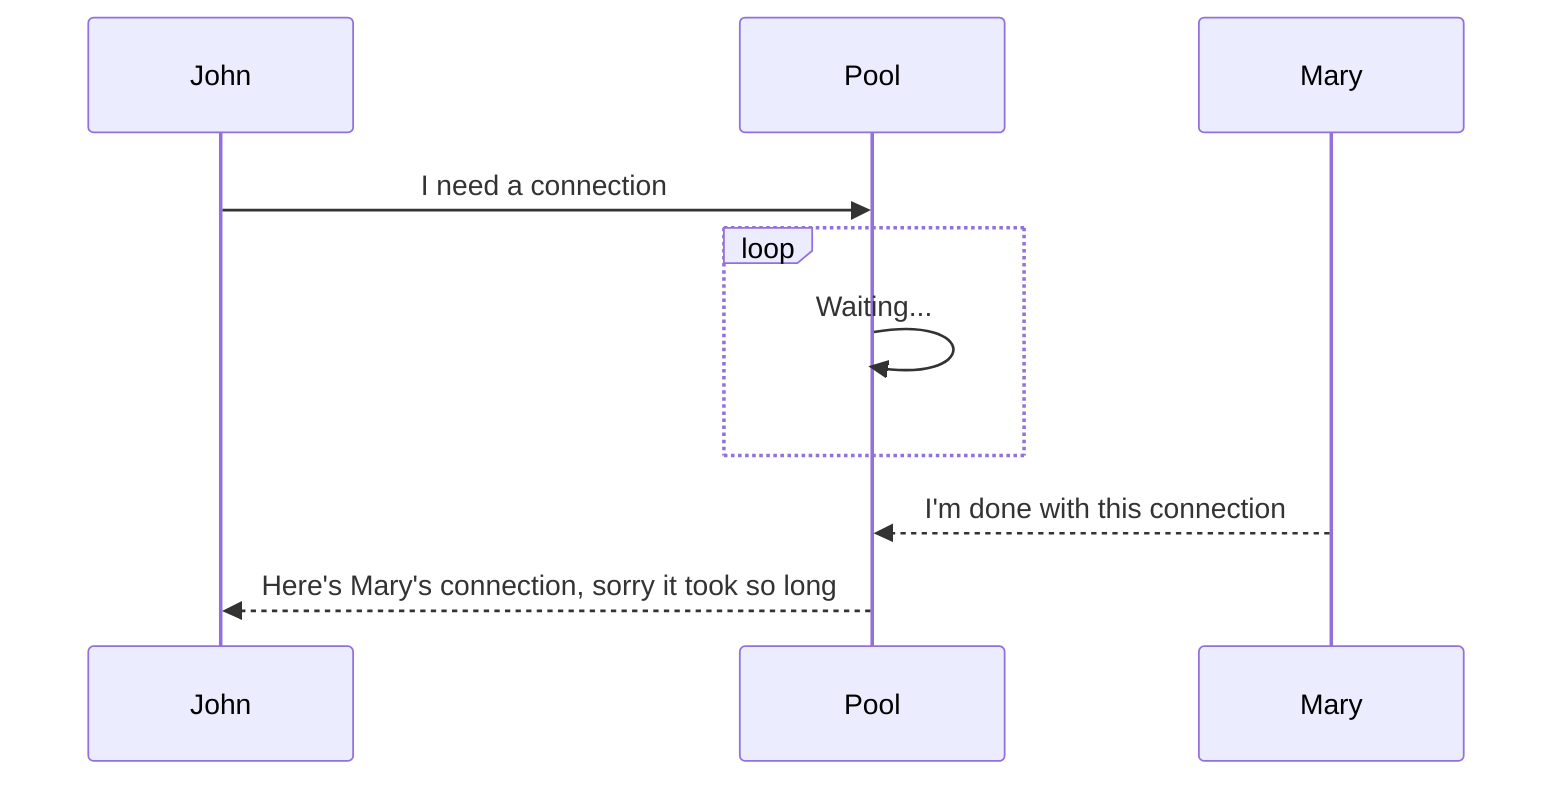 sequenceDiagram
    John->>Pool: I need a connection
    loop
        Pool->>Pool: Waiting...
    end
    Mary-->>Pool: I'm done with this connection
    Pool-->>John: Here's Mary's connection, sorry it took so long